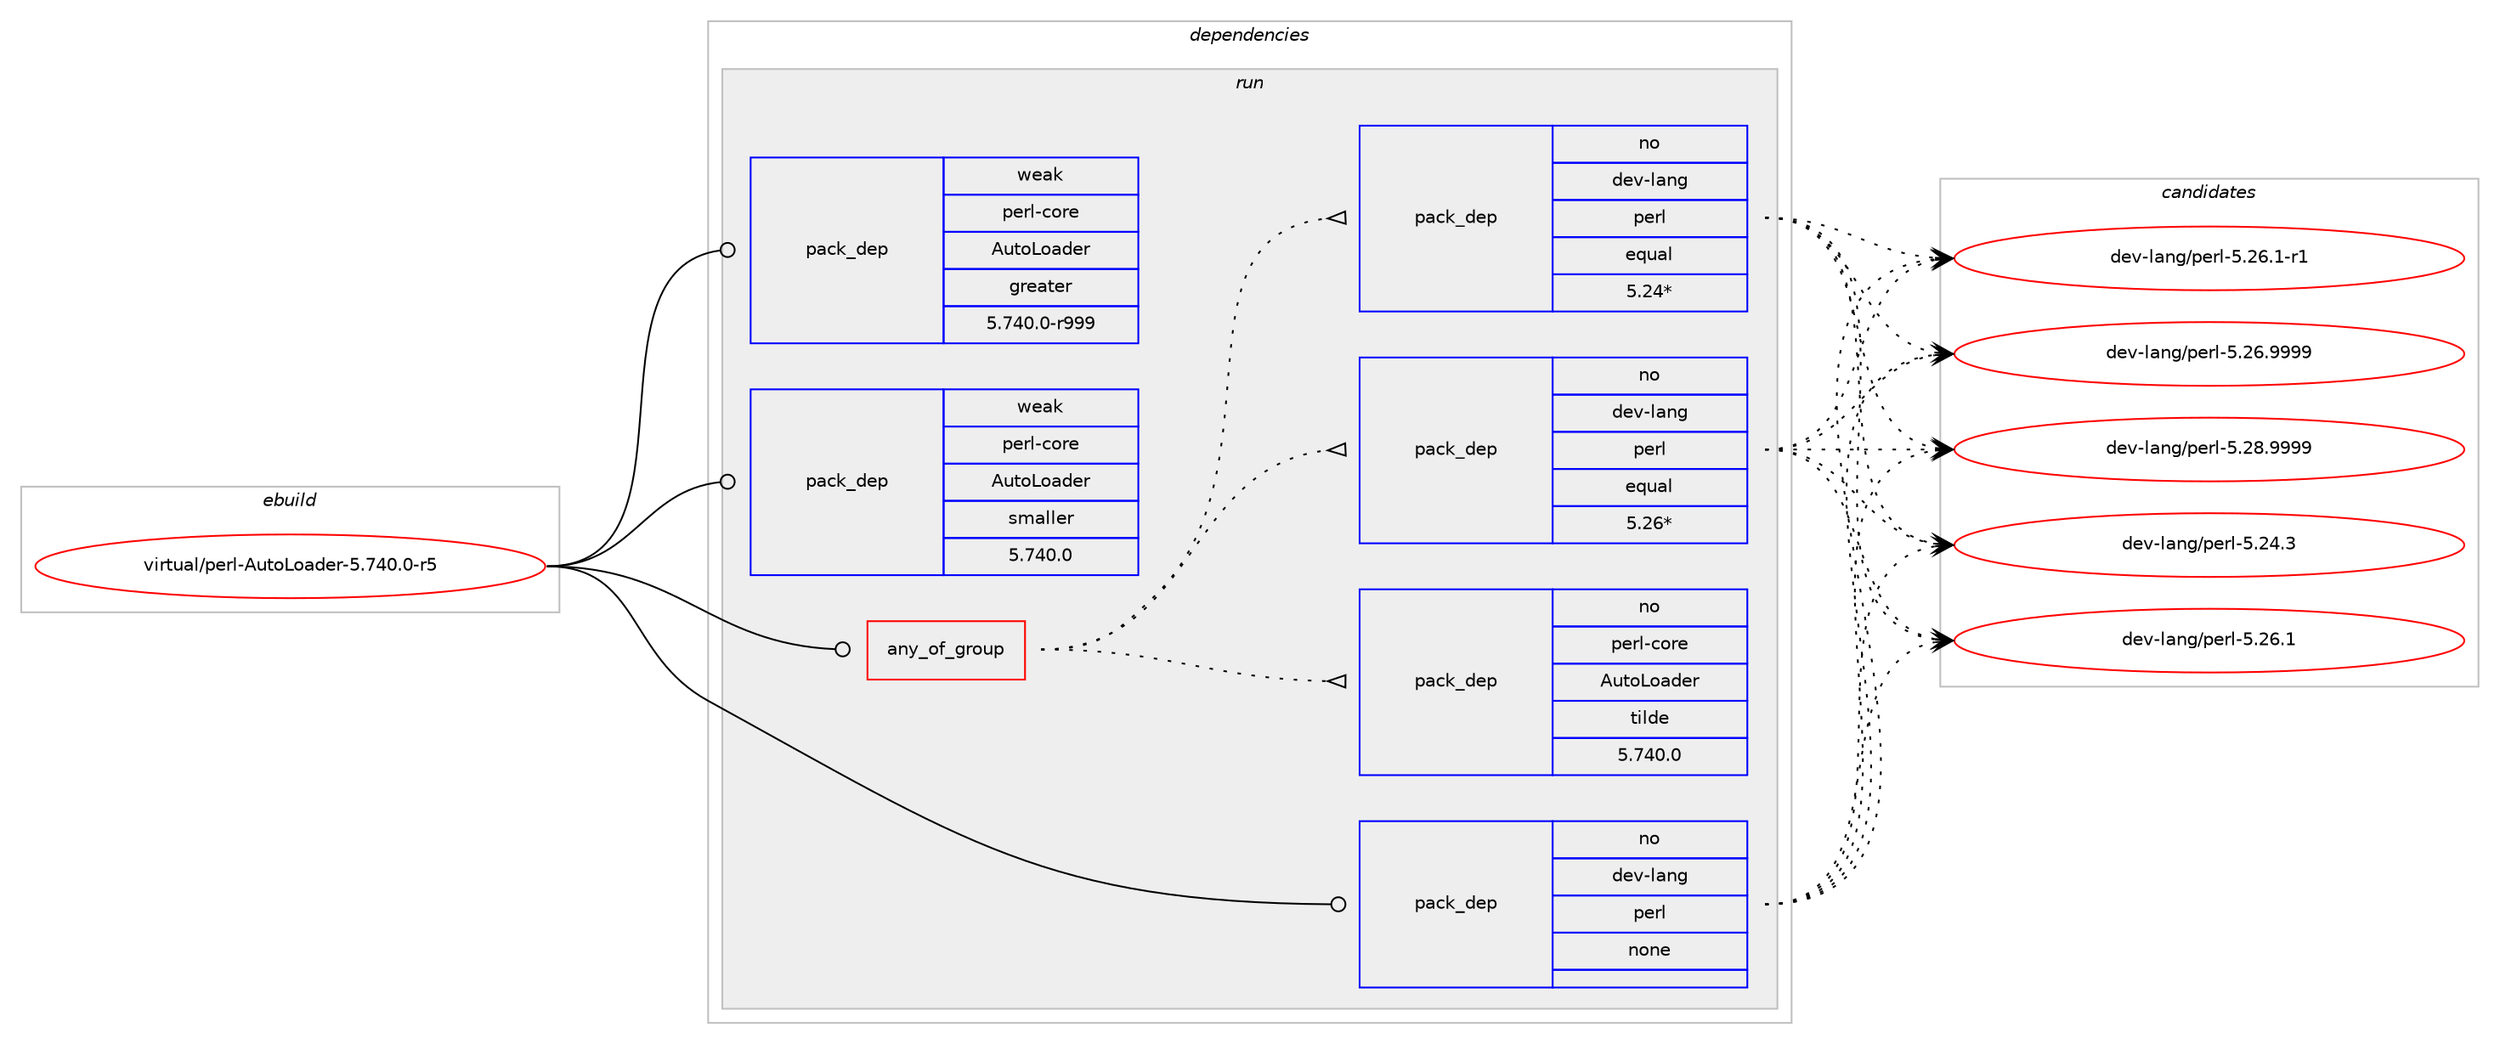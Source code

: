 digraph prolog {

# *************
# Graph options
# *************

newrank=true;
concentrate=true;
compound=true;
graph [rankdir=LR,fontname=Helvetica,fontsize=10,ranksep=1.5];#, ranksep=2.5, nodesep=0.2];
edge  [arrowhead=vee];
node  [fontname=Helvetica,fontsize=10];

# **********
# The ebuild
# **********

subgraph cluster_leftcol {
color=gray;
rank=same;
label=<<i>ebuild</i>>;
id [label="virtual/perl-AutoLoader-5.740.0-r5", color=red, width=4, href="../virtual/perl-AutoLoader-5.740.0-r5.svg"];
}

# ****************
# The dependencies
# ****************

subgraph cluster_midcol {
color=gray;
label=<<i>dependencies</i>>;
subgraph cluster_compile {
fillcolor="#eeeeee";
style=filled;
label=<<i>compile</i>>;
}
subgraph cluster_compileandrun {
fillcolor="#eeeeee";
style=filled;
label=<<i>compile and run</i>>;
}
subgraph cluster_run {
fillcolor="#eeeeee";
style=filled;
label=<<i>run</i>>;
subgraph any36 {
dependency5808 [label=<<TABLE BORDER="0" CELLBORDER="1" CELLSPACING="0" CELLPADDING="4"><TR><TD CELLPADDING="10">any_of_group</TD></TR></TABLE>>, shape=none, color=red];subgraph pack5334 {
dependency5809 [label=<<TABLE BORDER="0" CELLBORDER="1" CELLSPACING="0" CELLPADDING="4" WIDTH="220"><TR><TD ROWSPAN="6" CELLPADDING="30">pack_dep</TD></TR><TR><TD WIDTH="110">no</TD></TR><TR><TD>dev-lang</TD></TR><TR><TD>perl</TD></TR><TR><TD>equal</TD></TR><TR><TD>5.26*</TD></TR></TABLE>>, shape=none, color=blue];
}
dependency5808:e -> dependency5809:w [weight=20,style="dotted",arrowhead="oinv"];
subgraph pack5335 {
dependency5810 [label=<<TABLE BORDER="0" CELLBORDER="1" CELLSPACING="0" CELLPADDING="4" WIDTH="220"><TR><TD ROWSPAN="6" CELLPADDING="30">pack_dep</TD></TR><TR><TD WIDTH="110">no</TD></TR><TR><TD>dev-lang</TD></TR><TR><TD>perl</TD></TR><TR><TD>equal</TD></TR><TR><TD>5.24*</TD></TR></TABLE>>, shape=none, color=blue];
}
dependency5808:e -> dependency5810:w [weight=20,style="dotted",arrowhead="oinv"];
subgraph pack5336 {
dependency5811 [label=<<TABLE BORDER="0" CELLBORDER="1" CELLSPACING="0" CELLPADDING="4" WIDTH="220"><TR><TD ROWSPAN="6" CELLPADDING="30">pack_dep</TD></TR><TR><TD WIDTH="110">no</TD></TR><TR><TD>perl-core</TD></TR><TR><TD>AutoLoader</TD></TR><TR><TD>tilde</TD></TR><TR><TD>5.740.0</TD></TR></TABLE>>, shape=none, color=blue];
}
dependency5808:e -> dependency5811:w [weight=20,style="dotted",arrowhead="oinv"];
}
id:e -> dependency5808:w [weight=20,style="solid",arrowhead="odot"];
subgraph pack5337 {
dependency5812 [label=<<TABLE BORDER="0" CELLBORDER="1" CELLSPACING="0" CELLPADDING="4" WIDTH="220"><TR><TD ROWSPAN="6" CELLPADDING="30">pack_dep</TD></TR><TR><TD WIDTH="110">no</TD></TR><TR><TD>dev-lang</TD></TR><TR><TD>perl</TD></TR><TR><TD>none</TD></TR><TR><TD></TD></TR></TABLE>>, shape=none, color=blue];
}
id:e -> dependency5812:w [weight=20,style="solid",arrowhead="odot"];
subgraph pack5338 {
dependency5813 [label=<<TABLE BORDER="0" CELLBORDER="1" CELLSPACING="0" CELLPADDING="4" WIDTH="220"><TR><TD ROWSPAN="6" CELLPADDING="30">pack_dep</TD></TR><TR><TD WIDTH="110">weak</TD></TR><TR><TD>perl-core</TD></TR><TR><TD>AutoLoader</TD></TR><TR><TD>greater</TD></TR><TR><TD>5.740.0-r999</TD></TR></TABLE>>, shape=none, color=blue];
}
id:e -> dependency5813:w [weight=20,style="solid",arrowhead="odot"];
subgraph pack5339 {
dependency5814 [label=<<TABLE BORDER="0" CELLBORDER="1" CELLSPACING="0" CELLPADDING="4" WIDTH="220"><TR><TD ROWSPAN="6" CELLPADDING="30">pack_dep</TD></TR><TR><TD WIDTH="110">weak</TD></TR><TR><TD>perl-core</TD></TR><TR><TD>AutoLoader</TD></TR><TR><TD>smaller</TD></TR><TR><TD>5.740.0</TD></TR></TABLE>>, shape=none, color=blue];
}
id:e -> dependency5814:w [weight=20,style="solid",arrowhead="odot"];
}
}

# **************
# The candidates
# **************

subgraph cluster_choices {
rank=same;
color=gray;
label=<<i>candidates</i>>;

subgraph choice5334 {
color=black;
nodesep=1;
choice10010111845108971101034711210111410845534650524651 [label="dev-lang/perl-5.24.3", color=red, width=4,href="../dev-lang/perl-5.24.3.svg"];
choice10010111845108971101034711210111410845534650544649 [label="dev-lang/perl-5.26.1", color=red, width=4,href="../dev-lang/perl-5.26.1.svg"];
choice100101118451089711010347112101114108455346505446494511449 [label="dev-lang/perl-5.26.1-r1", color=red, width=4,href="../dev-lang/perl-5.26.1-r1.svg"];
choice10010111845108971101034711210111410845534650544657575757 [label="dev-lang/perl-5.26.9999", color=red, width=4,href="../dev-lang/perl-5.26.9999.svg"];
choice10010111845108971101034711210111410845534650564657575757 [label="dev-lang/perl-5.28.9999", color=red, width=4,href="../dev-lang/perl-5.28.9999.svg"];
dependency5809:e -> choice10010111845108971101034711210111410845534650524651:w [style=dotted,weight="100"];
dependency5809:e -> choice10010111845108971101034711210111410845534650544649:w [style=dotted,weight="100"];
dependency5809:e -> choice100101118451089711010347112101114108455346505446494511449:w [style=dotted,weight="100"];
dependency5809:e -> choice10010111845108971101034711210111410845534650544657575757:w [style=dotted,weight="100"];
dependency5809:e -> choice10010111845108971101034711210111410845534650564657575757:w [style=dotted,weight="100"];
}
subgraph choice5335 {
color=black;
nodesep=1;
choice10010111845108971101034711210111410845534650524651 [label="dev-lang/perl-5.24.3", color=red, width=4,href="../dev-lang/perl-5.24.3.svg"];
choice10010111845108971101034711210111410845534650544649 [label="dev-lang/perl-5.26.1", color=red, width=4,href="../dev-lang/perl-5.26.1.svg"];
choice100101118451089711010347112101114108455346505446494511449 [label="dev-lang/perl-5.26.1-r1", color=red, width=4,href="../dev-lang/perl-5.26.1-r1.svg"];
choice10010111845108971101034711210111410845534650544657575757 [label="dev-lang/perl-5.26.9999", color=red, width=4,href="../dev-lang/perl-5.26.9999.svg"];
choice10010111845108971101034711210111410845534650564657575757 [label="dev-lang/perl-5.28.9999", color=red, width=4,href="../dev-lang/perl-5.28.9999.svg"];
dependency5810:e -> choice10010111845108971101034711210111410845534650524651:w [style=dotted,weight="100"];
dependency5810:e -> choice10010111845108971101034711210111410845534650544649:w [style=dotted,weight="100"];
dependency5810:e -> choice100101118451089711010347112101114108455346505446494511449:w [style=dotted,weight="100"];
dependency5810:e -> choice10010111845108971101034711210111410845534650544657575757:w [style=dotted,weight="100"];
dependency5810:e -> choice10010111845108971101034711210111410845534650564657575757:w [style=dotted,weight="100"];
}
subgraph choice5336 {
color=black;
nodesep=1;
}
subgraph choice5337 {
color=black;
nodesep=1;
choice10010111845108971101034711210111410845534650524651 [label="dev-lang/perl-5.24.3", color=red, width=4,href="../dev-lang/perl-5.24.3.svg"];
choice10010111845108971101034711210111410845534650544649 [label="dev-lang/perl-5.26.1", color=red, width=4,href="../dev-lang/perl-5.26.1.svg"];
choice100101118451089711010347112101114108455346505446494511449 [label="dev-lang/perl-5.26.1-r1", color=red, width=4,href="../dev-lang/perl-5.26.1-r1.svg"];
choice10010111845108971101034711210111410845534650544657575757 [label="dev-lang/perl-5.26.9999", color=red, width=4,href="../dev-lang/perl-5.26.9999.svg"];
choice10010111845108971101034711210111410845534650564657575757 [label="dev-lang/perl-5.28.9999", color=red, width=4,href="../dev-lang/perl-5.28.9999.svg"];
dependency5812:e -> choice10010111845108971101034711210111410845534650524651:w [style=dotted,weight="100"];
dependency5812:e -> choice10010111845108971101034711210111410845534650544649:w [style=dotted,weight="100"];
dependency5812:e -> choice100101118451089711010347112101114108455346505446494511449:w [style=dotted,weight="100"];
dependency5812:e -> choice10010111845108971101034711210111410845534650544657575757:w [style=dotted,weight="100"];
dependency5812:e -> choice10010111845108971101034711210111410845534650564657575757:w [style=dotted,weight="100"];
}
subgraph choice5338 {
color=black;
nodesep=1;
}
subgraph choice5339 {
color=black;
nodesep=1;
}
}

}

